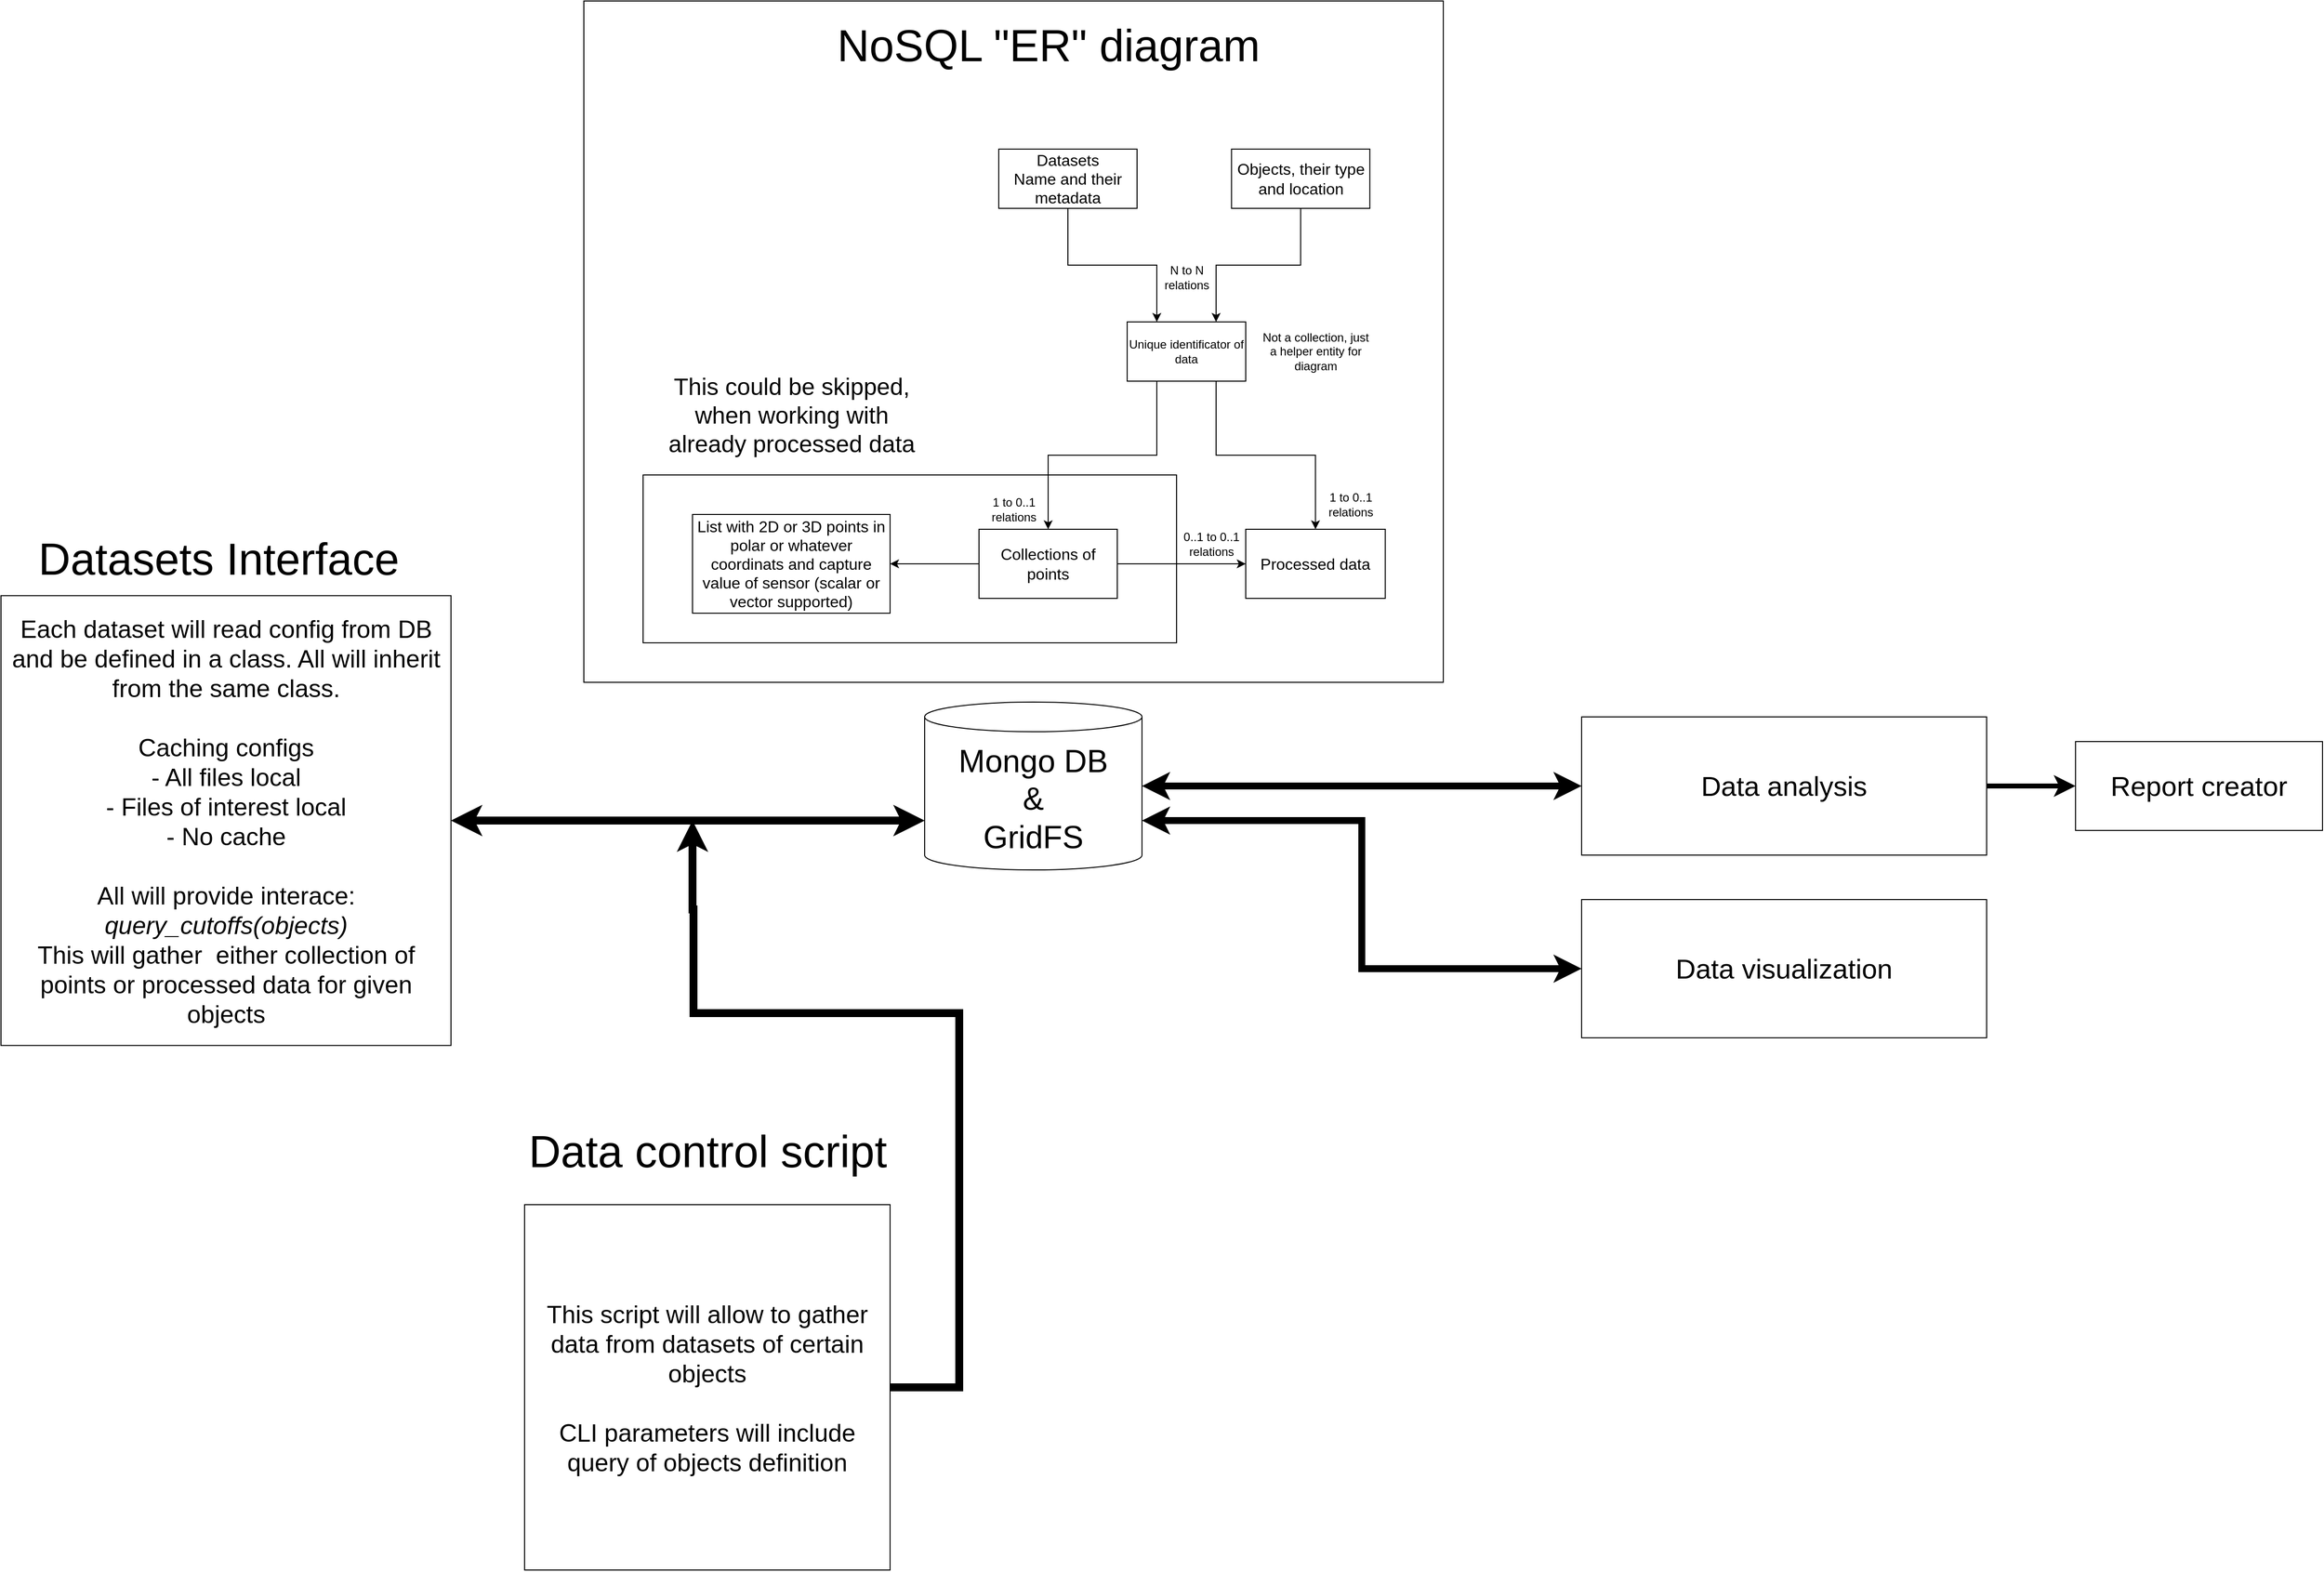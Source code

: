 <mxfile version="24.8.4">
  <diagram name="Page-1" id="GAVahQZJkxNCrexyySg3">
    <mxGraphModel dx="6523" dy="2367" grid="1" gridSize="10" guides="1" tooltips="1" connect="1" arrows="1" fold="1" page="0" pageScale="1" pageWidth="850" pageHeight="1100" math="0" shadow="0">
      <root>
        <mxCell id="0" />
        <mxCell id="1" parent="0" />
        <mxCell id="9NRPG5LTuDzQz4354OjO-47" value="" style="group" vertex="1" connectable="0" parent="1">
          <mxGeometry x="-950" y="-80" width="870" height="880" as="geometry" />
        </mxCell>
        <mxCell id="9NRPG5LTuDzQz4354OjO-40" value="" style="rounded=0;whiteSpace=wrap;html=1;fillColor=none;" vertex="1" parent="9NRPG5LTuDzQz4354OjO-47">
          <mxGeometry width="870" height="690" as="geometry" />
        </mxCell>
        <mxCell id="9NRPG5LTuDzQz4354OjO-1" value="&lt;font style=&quot;font-size: 32px;&quot;&gt;Mongo DB&lt;/font&gt;&lt;div&gt;&lt;font style=&quot;font-size: 32px;&quot;&gt;&amp;amp;&lt;/font&gt;&lt;/div&gt;&lt;div&gt;&lt;font style=&quot;font-size: 32px;&quot;&gt;GridFS&lt;/font&gt;&lt;/div&gt;" style="shape=cylinder3;whiteSpace=wrap;html=1;boundedLbl=1;backgroundOutline=1;size=15;" vertex="1" parent="9NRPG5LTuDzQz4354OjO-47">
          <mxGeometry x="345" y="710" width="220" height="170" as="geometry" />
        </mxCell>
        <mxCell id="9NRPG5LTuDzQz4354OjO-43" style="edgeStyle=orthogonalEdgeStyle;rounded=0;orthogonalLoop=1;jettySize=auto;html=1;exitX=0.5;exitY=1;exitDx=0;exitDy=0;entryX=0.75;entryY=0;entryDx=0;entryDy=0;" edge="1" parent="9NRPG5LTuDzQz4354OjO-47" source="9NRPG5LTuDzQz4354OjO-4" target="9NRPG5LTuDzQz4354OjO-29">
          <mxGeometry relative="1" as="geometry" />
        </mxCell>
        <mxCell id="9NRPG5LTuDzQz4354OjO-4" value="&lt;span style=&quot;font-size: 16px;&quot;&gt;Objects, their type and location&lt;/span&gt;" style="rounded=0;whiteSpace=wrap;html=1;" vertex="1" parent="9NRPG5LTuDzQz4354OjO-47">
          <mxGeometry x="655.63" y="150" width="140" height="60" as="geometry" />
        </mxCell>
        <mxCell id="9NRPG5LTuDzQz4354OjO-8" value="&lt;font style=&quot;font-size: 45px;&quot;&gt;&lt;font style=&quot;font-size: 45px;&quot;&gt;N&lt;/font&gt;&lt;span style=&quot;background-color: initial;&quot;&gt;oSQL &quot;ER&quot; diagram&lt;/span&gt;&lt;/font&gt;" style="text;html=1;align=center;verticalAlign=middle;resizable=0;points=[];autosize=1;strokeColor=none;fillColor=none;" vertex="1" parent="9NRPG5LTuDzQz4354OjO-47">
          <mxGeometry x="245" y="10" width="450" height="70" as="geometry" />
        </mxCell>
        <mxCell id="9NRPG5LTuDzQz4354OjO-44" style="edgeStyle=orthogonalEdgeStyle;rounded=0;orthogonalLoop=1;jettySize=auto;html=1;exitX=0.5;exitY=1;exitDx=0;exitDy=0;entryX=0.25;entryY=0;entryDx=0;entryDy=0;" edge="1" parent="9NRPG5LTuDzQz4354OjO-47" source="9NRPG5LTuDzQz4354OjO-11" target="9NRPG5LTuDzQz4354OjO-29">
          <mxGeometry relative="1" as="geometry" />
        </mxCell>
        <mxCell id="9NRPG5LTuDzQz4354OjO-11" value="&lt;span style=&quot;font-size: 16px;&quot;&gt;Datasets&lt;br&gt;Name and their metadata&lt;/span&gt;" style="rounded=0;whiteSpace=wrap;html=1;" vertex="1" parent="9NRPG5LTuDzQz4354OjO-47">
          <mxGeometry x="420" y="150" width="140" height="60" as="geometry" />
        </mxCell>
        <mxCell id="9NRPG5LTuDzQz4354OjO-17" style="edgeStyle=orthogonalEdgeStyle;rounded=0;orthogonalLoop=1;jettySize=auto;html=1;exitX=0;exitY=0.5;exitDx=0;exitDy=0;entryX=1;entryY=0.5;entryDx=0;entryDy=0;" edge="1" parent="9NRPG5LTuDzQz4354OjO-47" source="9NRPG5LTuDzQz4354OjO-13" target="9NRPG5LTuDzQz4354OjO-16">
          <mxGeometry relative="1" as="geometry" />
        </mxCell>
        <mxCell id="9NRPG5LTuDzQz4354OjO-22" style="edgeStyle=orthogonalEdgeStyle;rounded=0;orthogonalLoop=1;jettySize=auto;html=1;exitX=1;exitY=0.5;exitDx=0;exitDy=0;entryX=0;entryY=0.5;entryDx=0;entryDy=0;" edge="1" parent="9NRPG5LTuDzQz4354OjO-47" source="9NRPG5LTuDzQz4354OjO-13" target="9NRPG5LTuDzQz4354OjO-21">
          <mxGeometry relative="1" as="geometry" />
        </mxCell>
        <mxCell id="9NRPG5LTuDzQz4354OjO-13" value="&lt;span style=&quot;font-size: 16px;&quot;&gt;Collections of points&lt;/span&gt;" style="rounded=0;whiteSpace=wrap;html=1;" vertex="1" parent="9NRPG5LTuDzQz4354OjO-47">
          <mxGeometry x="400" y="535" width="140" height="70" as="geometry" />
        </mxCell>
        <mxCell id="9NRPG5LTuDzQz4354OjO-16" value="&lt;span style=&quot;font-size: 16px;&quot;&gt;List with 2D or 3D points in polar or whatever coordinats and capture value of sensor (scalar or vector supported)&lt;/span&gt;" style="rounded=0;whiteSpace=wrap;html=1;" vertex="1" parent="9NRPG5LTuDzQz4354OjO-47">
          <mxGeometry x="110" y="520" width="200" height="100" as="geometry" />
        </mxCell>
        <mxCell id="9NRPG5LTuDzQz4354OjO-21" value="&lt;span style=&quot;font-size: 16px;&quot;&gt;Processed data&lt;/span&gt;" style="rounded=0;whiteSpace=wrap;html=1;" vertex="1" parent="9NRPG5LTuDzQz4354OjO-47">
          <mxGeometry x="670" y="535" width="141.25" height="70" as="geometry" />
        </mxCell>
        <mxCell id="9NRPG5LTuDzQz4354OjO-27" value="" style="rounded=0;whiteSpace=wrap;html=1;fillColor=none;" vertex="1" parent="9NRPG5LTuDzQz4354OjO-47">
          <mxGeometry x="60" y="480" width="540" height="170" as="geometry" />
        </mxCell>
        <mxCell id="9NRPG5LTuDzQz4354OjO-28" value="&lt;font style=&quot;font-size: 24px;&quot;&gt;This could be skipped,&lt;br&gt;when working with &lt;br&gt;already processed data&lt;/font&gt;" style="text;html=1;align=center;verticalAlign=middle;resizable=0;points=[];autosize=1;strokeColor=none;fillColor=none;" vertex="1" parent="9NRPG5LTuDzQz4354OjO-47">
          <mxGeometry x="75" y="370" width="270" height="100" as="geometry" />
        </mxCell>
        <mxCell id="9NRPG5LTuDzQz4354OjO-33" style="edgeStyle=orthogonalEdgeStyle;rounded=0;orthogonalLoop=1;jettySize=auto;html=1;exitX=0.75;exitY=1;exitDx=0;exitDy=0;entryX=0.5;entryY=0;entryDx=0;entryDy=0;" edge="1" parent="9NRPG5LTuDzQz4354OjO-47" source="9NRPG5LTuDzQz4354OjO-29" target="9NRPG5LTuDzQz4354OjO-21">
          <mxGeometry relative="1" as="geometry" />
        </mxCell>
        <mxCell id="9NRPG5LTuDzQz4354OjO-34" style="edgeStyle=orthogonalEdgeStyle;rounded=0;orthogonalLoop=1;jettySize=auto;html=1;exitX=0.25;exitY=1;exitDx=0;exitDy=0;entryX=0.5;entryY=0;entryDx=0;entryDy=0;" edge="1" parent="9NRPG5LTuDzQz4354OjO-47" source="9NRPG5LTuDzQz4354OjO-29" target="9NRPG5LTuDzQz4354OjO-13">
          <mxGeometry relative="1" as="geometry">
            <mxPoint x="440" y="460.333" as="targetPoint" />
          </mxGeometry>
        </mxCell>
        <mxCell id="9NRPG5LTuDzQz4354OjO-29" value="Unique identificator of data" style="rounded=0;whiteSpace=wrap;html=1;" vertex="1" parent="9NRPG5LTuDzQz4354OjO-47">
          <mxGeometry x="550" y="325" width="120" height="60" as="geometry" />
        </mxCell>
        <mxCell id="9NRPG5LTuDzQz4354OjO-32" value="Not a collection, just a helper entity for diagram" style="text;html=1;align=center;verticalAlign=middle;whiteSpace=wrap;rounded=0;" vertex="1" parent="9NRPG5LTuDzQz4354OjO-47">
          <mxGeometry x="685.63" y="340" width="110" height="30" as="geometry" />
        </mxCell>
        <mxCell id="9NRPG5LTuDzQz4354OjO-35" value="N to N&lt;br&gt;relations" style="text;html=1;align=center;verticalAlign=middle;resizable=0;points=[];autosize=1;strokeColor=none;fillColor=none;" vertex="1" parent="9NRPG5LTuDzQz4354OjO-47">
          <mxGeometry x="575" y="260" width="70" height="40" as="geometry" />
        </mxCell>
        <mxCell id="9NRPG5LTuDzQz4354OjO-37" value="&lt;span style=&quot;background-color: initial;&quot;&gt;1 to 0..1&lt;/span&gt;&lt;div&gt;relations&lt;/div&gt;" style="text;html=1;align=center;verticalAlign=middle;resizable=0;points=[];autosize=1;strokeColor=none;fillColor=none;" vertex="1" parent="9NRPG5LTuDzQz4354OjO-47">
          <mxGeometry x="741.25" y="490" width="70" height="40" as="geometry" />
        </mxCell>
        <mxCell id="9NRPG5LTuDzQz4354OjO-38" value="1 to 0..1&lt;br&gt;relations" style="text;html=1;align=center;verticalAlign=middle;resizable=0;points=[];autosize=1;strokeColor=none;fillColor=none;" vertex="1" parent="9NRPG5LTuDzQz4354OjO-47">
          <mxGeometry x="400" y="495" width="70" height="40" as="geometry" />
        </mxCell>
        <mxCell id="9NRPG5LTuDzQz4354OjO-39" value="0..1 to 0..1&lt;br&gt;relations" style="text;html=1;align=center;verticalAlign=middle;resizable=0;points=[];autosize=1;strokeColor=none;fillColor=none;" vertex="1" parent="9NRPG5LTuDzQz4354OjO-47">
          <mxGeometry x="595" y="530" width="80" height="40" as="geometry" />
        </mxCell>
        <mxCell id="9NRPG5LTuDzQz4354OjO-49" value="" style="group" vertex="1" connectable="0" parent="1">
          <mxGeometry x="-1520" y="475" width="465.52" height="560" as="geometry" />
        </mxCell>
        <mxCell id="9NRPG5LTuDzQz4354OjO-55" value="" style="group" vertex="1" connectable="0" parent="9NRPG5LTuDzQz4354OjO-49">
          <mxGeometry x="-20" y="-25" width="455.52" height="527.76" as="geometry" />
        </mxCell>
        <mxCell id="9NRPG5LTuDzQz4354OjO-46" value="&lt;font style=&quot;font-size: 25px;&quot;&gt;Each dataset will read config from DB and be defined in a class. All will inherit from the same class.&lt;br&gt;&lt;br&gt;Caching configs&lt;/font&gt;&lt;div&gt;&lt;font style=&quot;font-size: 25px;&quot;&gt;- All files local&lt;/font&gt;&lt;/div&gt;&lt;div&gt;&lt;font style=&quot;font-size: 25px;&quot;&gt;- Files of interest local&lt;/font&gt;&lt;/div&gt;&lt;div&gt;&lt;font style=&quot;font-size: 25px;&quot;&gt;- No cache&lt;br&gt;&lt;br&gt;All will provide interace:&lt;/font&gt;&lt;div&gt;&lt;font style=&quot;font-size: 25px;&quot;&gt;&lt;i&gt;query_cutoffs(objects)&lt;/i&gt;&lt;/font&gt;&lt;div&gt;&lt;font style=&quot;font-size: 25px;&quot;&gt;This will gather&amp;nbsp; either collection of points or processed data for given objects&lt;/font&gt;&lt;/div&gt;&lt;/div&gt;&lt;/div&gt;" style="whiteSpace=wrap;html=1;aspect=fixed;" vertex="1" parent="9NRPG5LTuDzQz4354OjO-55">
          <mxGeometry y="72.24" width="455.52" height="455.52" as="geometry" />
        </mxCell>
        <mxCell id="9NRPG5LTuDzQz4354OjO-48" value="&lt;span style=&quot;font-size: 45px;&quot;&gt;Datasets Interface&lt;/span&gt;" style="text;html=1;align=center;verticalAlign=middle;resizable=0;points=[];autosize=1;strokeColor=none;fillColor=none;" vertex="1" parent="9NRPG5LTuDzQz4354OjO-55">
          <mxGeometry x="25" width="390" height="70" as="geometry" />
        </mxCell>
        <mxCell id="9NRPG5LTuDzQz4354OjO-50" style="edgeStyle=orthogonalEdgeStyle;rounded=0;orthogonalLoop=1;jettySize=auto;html=1;exitX=1;exitY=0.5;exitDx=0;exitDy=0;entryX=0;entryY=0;entryDx=0;entryDy=120;entryPerimeter=0;startArrow=classic;startFill=1;strokeWidth=8;" edge="1" parent="1" source="9NRPG5LTuDzQz4354OjO-46" target="9NRPG5LTuDzQz4354OjO-1">
          <mxGeometry relative="1" as="geometry" />
        </mxCell>
        <mxCell id="9NRPG5LTuDzQz4354OjO-52" value="" style="group" vertex="1" connectable="0" parent="1">
          <mxGeometry x="-1020" y="1050" width="390" height="460" as="geometry" />
        </mxCell>
        <mxCell id="9NRPG5LTuDzQz4354OjO-56" style="edgeStyle=orthogonalEdgeStyle;rounded=0;orthogonalLoop=1;jettySize=auto;html=1;exitX=1;exitY=0.5;exitDx=0;exitDy=0;strokeWidth=8;" edge="1" parent="9NRPG5LTuDzQz4354OjO-52" source="9NRPG5LTuDzQz4354OjO-53">
          <mxGeometry relative="1" as="geometry">
            <mxPoint x="180" y="-300" as="targetPoint" />
            <Array as="points">
              <mxPoint x="450" y="274" />
              <mxPoint x="450" y="-105" />
              <mxPoint x="181" y="-105" />
              <mxPoint x="181" y="-210" />
              <mxPoint x="180" y="-210" />
            </Array>
          </mxGeometry>
        </mxCell>
        <mxCell id="9NRPG5LTuDzQz4354OjO-53" value="&lt;span style=&quot;font-size: 25px;&quot;&gt;This script will allow to gather data from datasets of certain objects&lt;/span&gt;&lt;div&gt;&lt;span style=&quot;font-size: 25px;&quot;&gt;&lt;br&gt;&lt;/span&gt;&lt;/div&gt;&lt;div&gt;&lt;span style=&quot;font-size: 25px;&quot;&gt;CLI parameters will include query of objects definition&lt;/span&gt;&lt;/div&gt;" style="whiteSpace=wrap;html=1;aspect=fixed;" vertex="1" parent="9NRPG5LTuDzQz4354OjO-52">
          <mxGeometry x="10" y="89" width="370" height="370" as="geometry" />
        </mxCell>
        <mxCell id="9NRPG5LTuDzQz4354OjO-54" value="&lt;span style=&quot;font-size: 45px;&quot;&gt;Data control script&lt;/span&gt;" style="text;html=1;align=center;verticalAlign=middle;resizable=0;points=[];autosize=1;strokeColor=none;fillColor=none;" vertex="1" parent="9NRPG5LTuDzQz4354OjO-52">
          <mxGeometry width="390" height="70" as="geometry" />
        </mxCell>
        <mxCell id="9NRPG5LTuDzQz4354OjO-65" style="edgeStyle=orthogonalEdgeStyle;rounded=0;orthogonalLoop=1;jettySize=auto;html=1;exitX=1;exitY=0.5;exitDx=0;exitDy=0;entryX=0;entryY=0.5;entryDx=0;entryDy=0;strokeWidth=5;" edge="1" parent="1" source="9NRPG5LTuDzQz4354OjO-60" target="9NRPG5LTuDzQz4354OjO-62">
          <mxGeometry relative="1" as="geometry" />
        </mxCell>
        <mxCell id="9NRPG5LTuDzQz4354OjO-60" value="&lt;span style=&quot;font-size: 28px;&quot;&gt;Data analysis&lt;/span&gt;" style="rounded=0;whiteSpace=wrap;html=1;" vertex="1" parent="1">
          <mxGeometry x="60" y="645" width="410" height="140" as="geometry" />
        </mxCell>
        <mxCell id="9NRPG5LTuDzQz4354OjO-61" value="&lt;span style=&quot;font-size: 28px;&quot;&gt;Data visualization&lt;/span&gt;" style="rounded=0;whiteSpace=wrap;html=1;" vertex="1" parent="1">
          <mxGeometry x="60" y="830" width="410" height="140" as="geometry" />
        </mxCell>
        <mxCell id="9NRPG5LTuDzQz4354OjO-62" value="&lt;span style=&quot;font-size: 28px;&quot;&gt;Report creator&lt;/span&gt;" style="rounded=0;whiteSpace=wrap;html=1;" vertex="1" parent="1">
          <mxGeometry x="560" y="670" width="250" height="90" as="geometry" />
        </mxCell>
        <mxCell id="9NRPG5LTuDzQz4354OjO-63" style="edgeStyle=orthogonalEdgeStyle;rounded=0;orthogonalLoop=1;jettySize=auto;html=1;exitX=1;exitY=0.5;exitDx=0;exitDy=0;exitPerimeter=0;entryX=0;entryY=0.5;entryDx=0;entryDy=0;startArrow=classic;startFill=1;strokeWidth=7;" edge="1" parent="1" source="9NRPG5LTuDzQz4354OjO-1" target="9NRPG5LTuDzQz4354OjO-60">
          <mxGeometry relative="1" as="geometry" />
        </mxCell>
        <mxCell id="9NRPG5LTuDzQz4354OjO-64" style="edgeStyle=orthogonalEdgeStyle;rounded=0;orthogonalLoop=1;jettySize=auto;html=1;exitX=1;exitY=0;exitDx=0;exitDy=120;exitPerimeter=0;entryX=0;entryY=0.5;entryDx=0;entryDy=0;startArrow=classic;startFill=1;strokeWidth=7;" edge="1" parent="1" source="9NRPG5LTuDzQz4354OjO-1" target="9NRPG5LTuDzQz4354OjO-61">
          <mxGeometry relative="1" as="geometry" />
        </mxCell>
      </root>
    </mxGraphModel>
  </diagram>
</mxfile>
